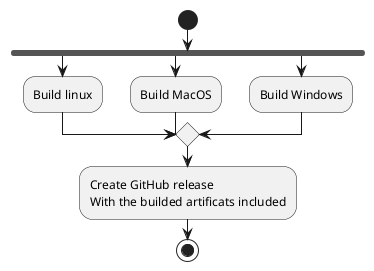 @startuml build-release-workflow
start
fork
  :Build linux;
fork again
  :Build MacOS;
fork again
  :Build Windows;
end merge
:Create GitHub release
With the builded artificats included;
stop
@enduml
